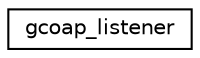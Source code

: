 digraph "Graphical Class Hierarchy"
{
 // LATEX_PDF_SIZE
  edge [fontname="Helvetica",fontsize="10",labelfontname="Helvetica",labelfontsize="10"];
  node [fontname="Helvetica",fontsize="10",shape=record];
  rankdir="LR";
  Node0 [label="gcoap_listener",height=0.2,width=0.4,color="black", fillcolor="white", style="filled",URL="$structgcoap__listener.html",tooltip="A modular collection of resources for a server."];
}
